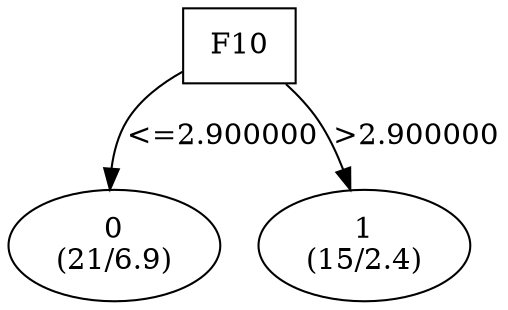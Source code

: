 digraph YaDT {
n0 [ shape=box, label="F10\n"]
n0 -> n1 [label="<=2.900000"]
n1 [ shape=ellipse, label="0\n(21/6.9)"]
n0 -> n2 [label=">2.900000"]
n2 [ shape=ellipse, label="1\n(15/2.4)"]
}
